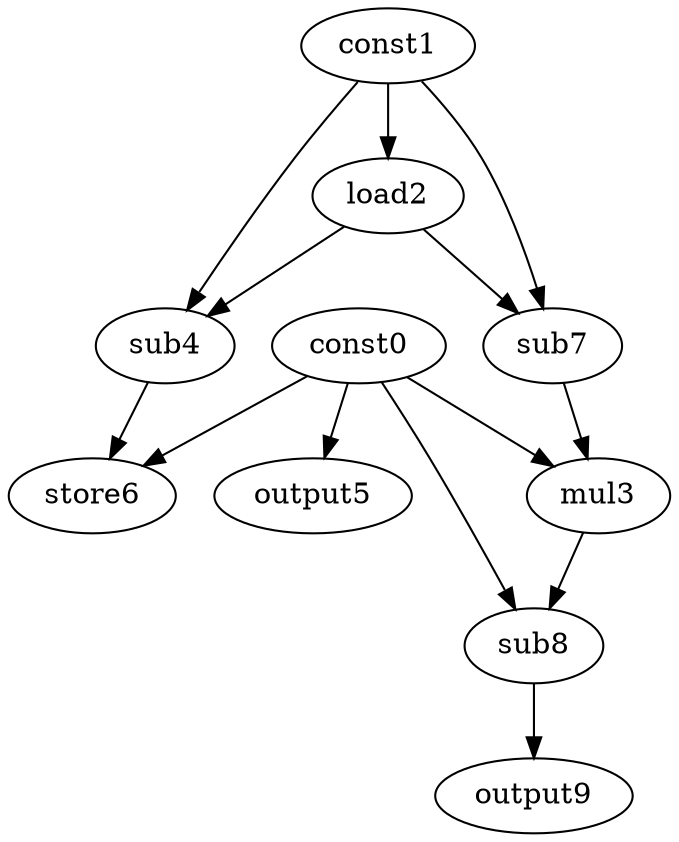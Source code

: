 digraph G { 
const0[opcode=const]; 
const1[opcode=const]; 
load2[opcode=load]; 
mul3[opcode=mul]; 
sub4[opcode=sub]; 
output5[opcode=output]; 
store6[opcode=store]; 
sub7[opcode=sub]; 
sub8[opcode=sub]; 
output9[opcode=output]; 
const1->load2[operand=0];
const0->output5[operand=0];
const1->sub4[operand=0];
load2->sub4[operand=1];
const1->sub7[operand=0];
load2->sub7[operand=1];
const0->mul3[operand=0];
sub7->mul3[operand=1];
const0->store6[operand=0];
sub4->store6[operand=1];
const0->sub8[operand=0];
mul3->sub8[operand=1];
sub8->output9[operand=0];
}

